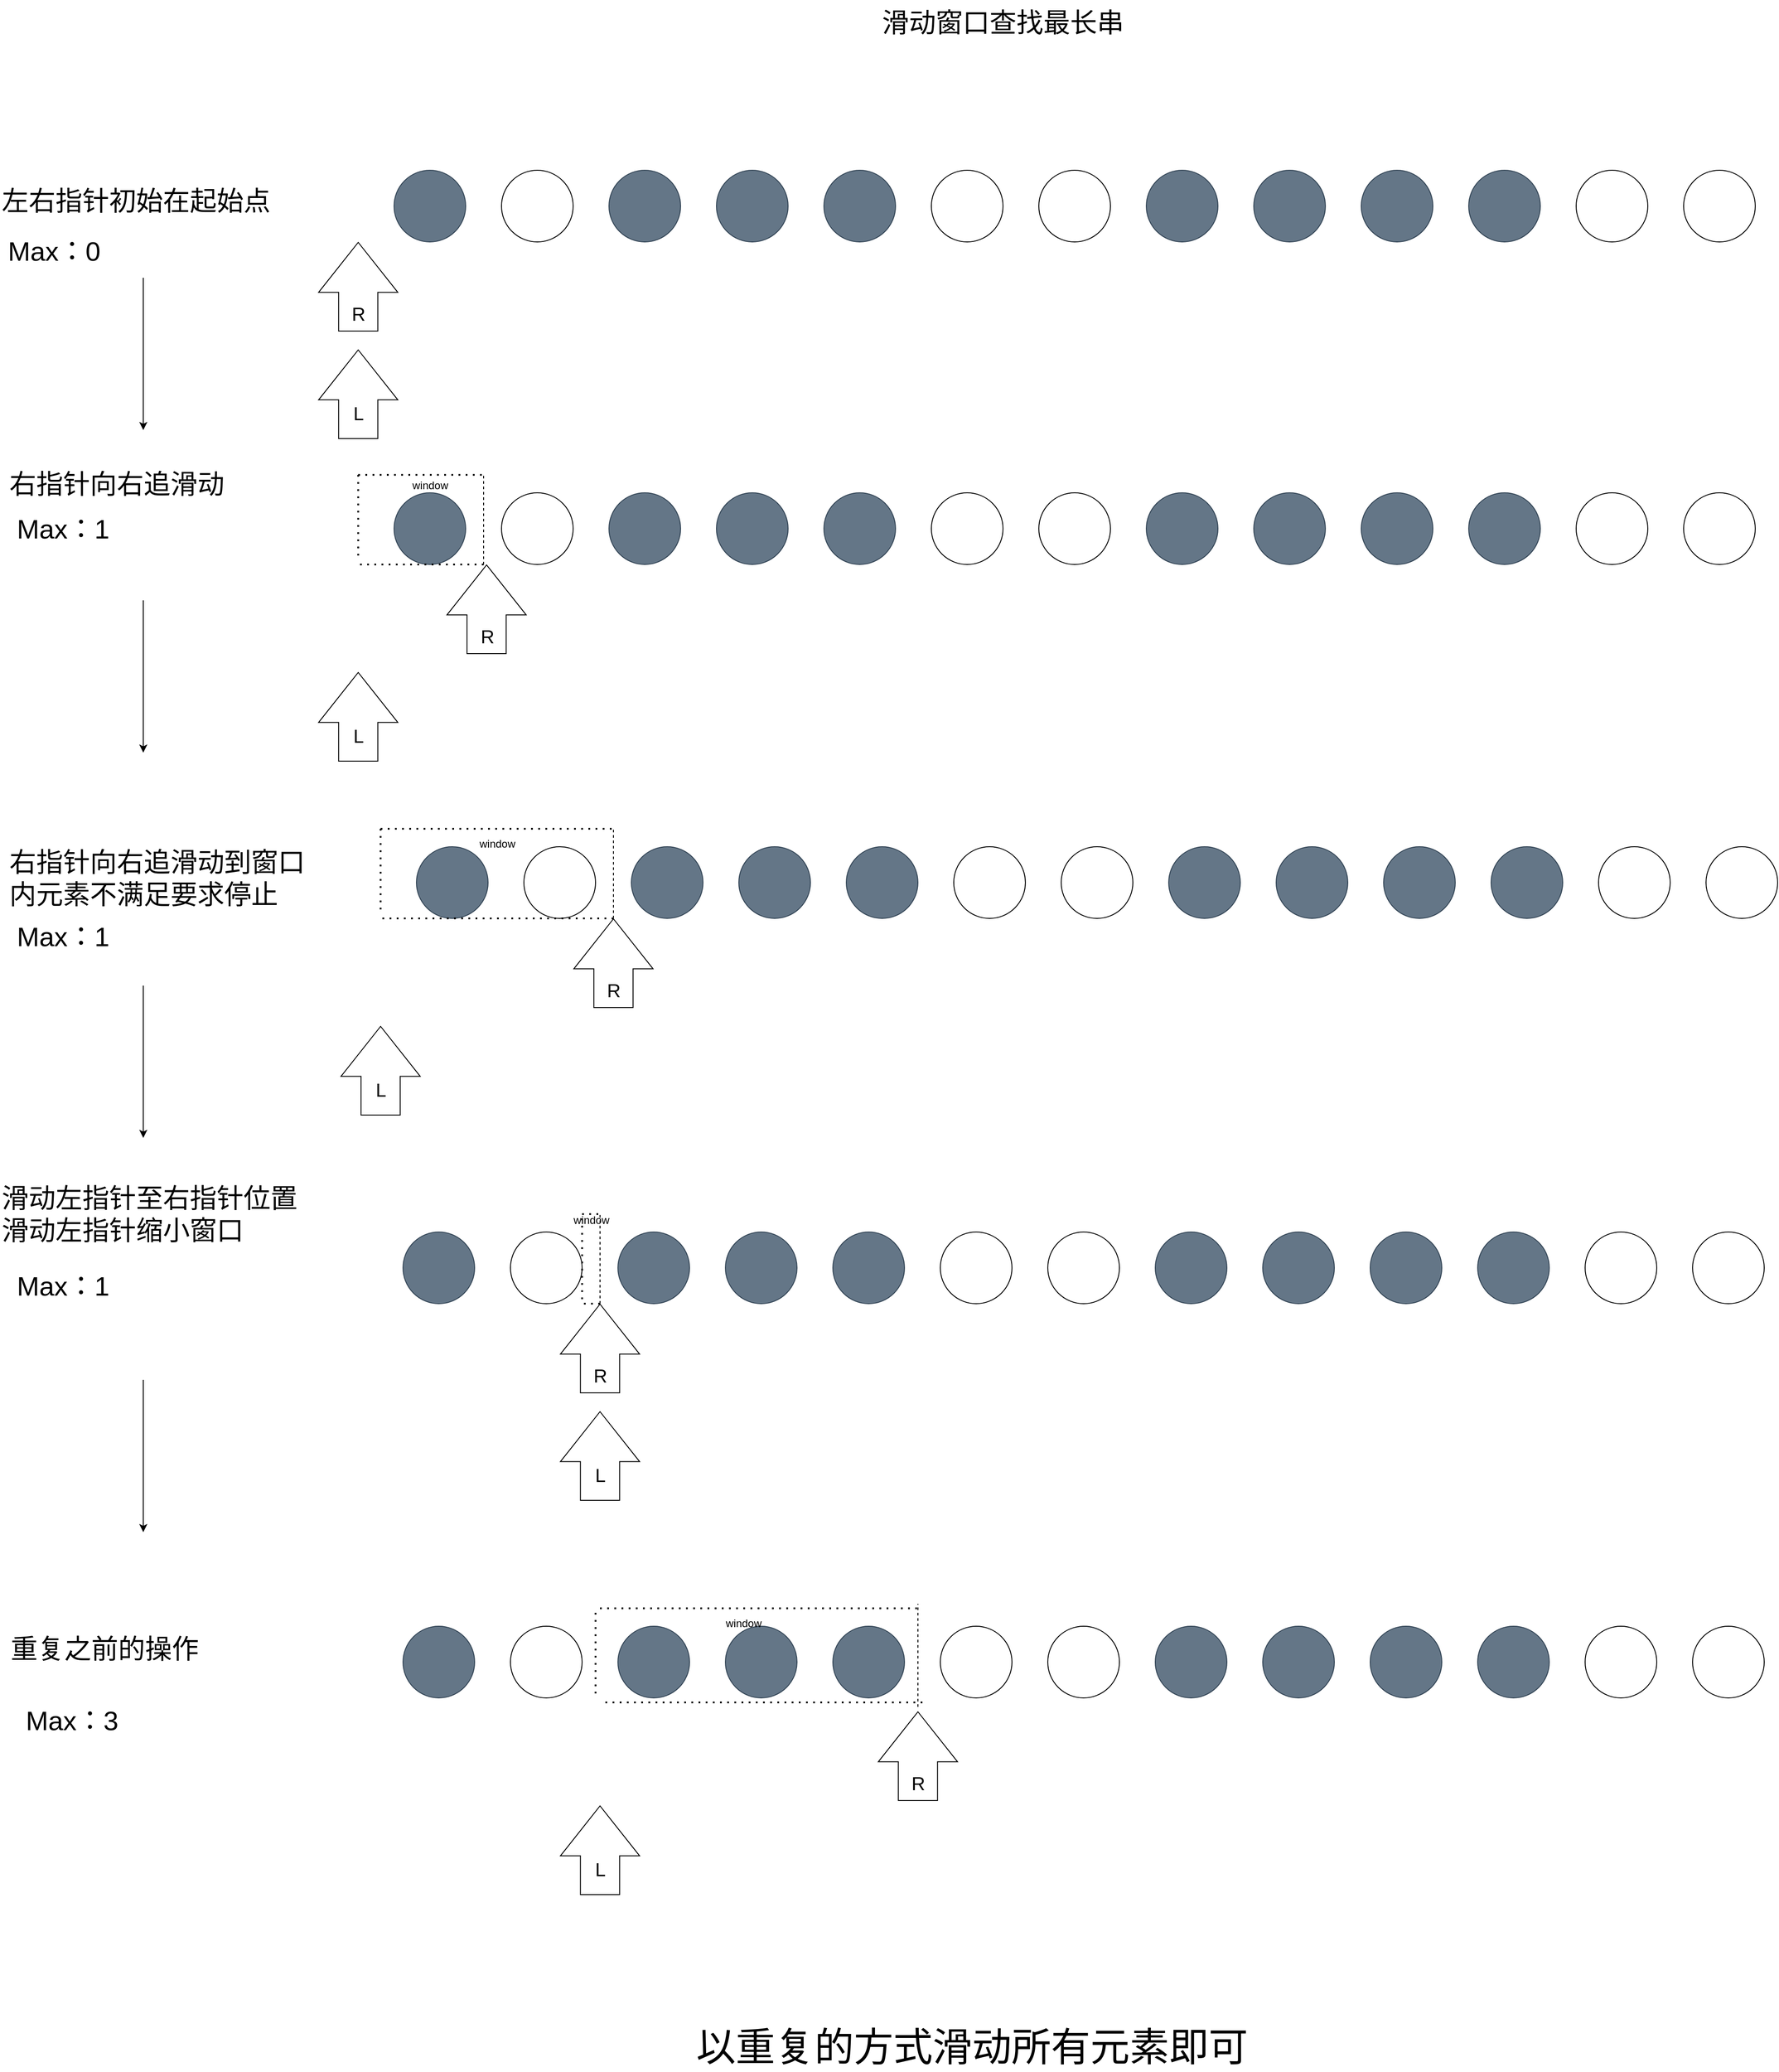 <mxfile version="16.0.2" type="device"><diagram id="3_YQKsYJFWFCqA-t2aoz" name="第 1 页"><mxGraphModel dx="4691" dy="2046" grid="1" gridSize="10" guides="1" tooltips="1" connect="1" arrows="1" fold="1" page="0" pageScale="1" pageWidth="1169" pageHeight="827" math="0" shadow="0"><root><mxCell id="0"/><mxCell id="1" parent="0"/><mxCell id="ELsLcTUJhFdFupMwtiax-1" value="" style="ellipse;whiteSpace=wrap;html=1;aspect=fixed;fillColor=#647687;fontColor=#ffffff;strokeColor=#314354;" parent="1" vertex="1"><mxGeometry x="280" y="280" width="80" height="80" as="geometry"/></mxCell><mxCell id="ELsLcTUJhFdFupMwtiax-2" value="" style="ellipse;whiteSpace=wrap;html=1;aspect=fixed;" parent="1" vertex="1"><mxGeometry x="400" y="280" width="80" height="80" as="geometry"/></mxCell><mxCell id="ELsLcTUJhFdFupMwtiax-3" value="" style="ellipse;whiteSpace=wrap;html=1;aspect=fixed;fillColor=#647687;fontColor=#ffffff;strokeColor=#314354;" parent="1" vertex="1"><mxGeometry x="1360" y="280" width="80" height="80" as="geometry"/></mxCell><mxCell id="ELsLcTUJhFdFupMwtiax-4" value="" style="ellipse;whiteSpace=wrap;html=1;aspect=fixed;fillColor=#647687;fontColor=#ffffff;strokeColor=#314354;" parent="1" vertex="1"><mxGeometry x="1240" y="280" width="80" height="80" as="geometry"/></mxCell><mxCell id="ELsLcTUJhFdFupMwtiax-5" value="" style="ellipse;whiteSpace=wrap;html=1;aspect=fixed;fillColor=#647687;fontColor=#ffffff;strokeColor=#314354;" parent="1" vertex="1"><mxGeometry x="1120" y="280" width="80" height="80" as="geometry"/></mxCell><mxCell id="ELsLcTUJhFdFupMwtiax-6" value="" style="ellipse;whiteSpace=wrap;html=1;aspect=fixed;" parent="1" vertex="1"><mxGeometry x="1000" y="280" width="80" height="80" as="geometry"/></mxCell><mxCell id="ELsLcTUJhFdFupMwtiax-7" value="" style="ellipse;whiteSpace=wrap;html=1;aspect=fixed;" parent="1" vertex="1"><mxGeometry x="880" y="280" width="80" height="80" as="geometry"/></mxCell><mxCell id="ELsLcTUJhFdFupMwtiax-8" value="" style="ellipse;whiteSpace=wrap;html=1;aspect=fixed;fillColor=#647687;fontColor=#ffffff;strokeColor=#314354;" parent="1" vertex="1"><mxGeometry x="760" y="280" width="80" height="80" as="geometry"/></mxCell><mxCell id="ELsLcTUJhFdFupMwtiax-9" value="" style="ellipse;whiteSpace=wrap;html=1;aspect=fixed;fillColor=#647687;fontColor=#ffffff;strokeColor=#314354;" parent="1" vertex="1"><mxGeometry x="640" y="280" width="80" height="80" as="geometry"/></mxCell><mxCell id="ELsLcTUJhFdFupMwtiax-10" value="" style="ellipse;whiteSpace=wrap;html=1;aspect=fixed;fillColor=#647687;fontColor=#ffffff;strokeColor=#314354;" parent="1" vertex="1"><mxGeometry x="520" y="280" width="80" height="80" as="geometry"/></mxCell><mxCell id="ELsLcTUJhFdFupMwtiax-11" value="" style="ellipse;whiteSpace=wrap;html=1;aspect=fixed;" parent="1" vertex="1"><mxGeometry x="1720" y="280" width="80" height="80" as="geometry"/></mxCell><mxCell id="ELsLcTUJhFdFupMwtiax-12" value="" style="ellipse;whiteSpace=wrap;html=1;aspect=fixed;" parent="1" vertex="1"><mxGeometry x="1600" y="280" width="80" height="80" as="geometry"/></mxCell><mxCell id="ELsLcTUJhFdFupMwtiax-13" value="" style="ellipse;whiteSpace=wrap;html=1;aspect=fixed;fillColor=#647687;fontColor=#ffffff;strokeColor=#314354;" parent="1" vertex="1"><mxGeometry x="1480" y="280" width="80" height="80" as="geometry"/></mxCell><mxCell id="ELsLcTUJhFdFupMwtiax-15" value="" style="shape=flexArrow;endArrow=classic;html=1;rounded=0;" parent="1" edge="1"><mxGeometry width="50" height="50" relative="1" as="geometry"><mxPoint x="400" y="630" as="sourcePoint"/><mxPoint x="400" y="630" as="targetPoint"/></mxGeometry></mxCell><mxCell id="ELsLcTUJhFdFupMwtiax-17" value="" style="shape=flexArrow;endArrow=classic;html=1;rounded=0;endWidth=43.718;endSize=18.267;width=43.75;" parent="1" edge="1"><mxGeometry width="50" height="50" relative="1" as="geometry"><mxPoint x="240" y="580" as="sourcePoint"/><mxPoint x="240" y="480" as="targetPoint"/></mxGeometry></mxCell><mxCell id="ELsLcTUJhFdFupMwtiax-21" value="L" style="edgeLabel;html=1;align=center;verticalAlign=middle;resizable=0;points=[];fontSize=21;" parent="ELsLcTUJhFdFupMwtiax-17" vertex="1" connectable="0"><mxGeometry x="0.105" y="10" relative="1" as="geometry"><mxPoint x="10" y="26" as="offset"/></mxGeometry></mxCell><mxCell id="ELsLcTUJhFdFupMwtiax-18" value="" style="shape=flexArrow;endArrow=classic;html=1;rounded=0;endWidth=43.718;endSize=18.267;width=43.75;" parent="1" edge="1"><mxGeometry width="50" height="50" relative="1" as="geometry"><mxPoint x="240" y="460.0" as="sourcePoint"/><mxPoint x="240" y="360.0" as="targetPoint"/></mxGeometry></mxCell><mxCell id="ELsLcTUJhFdFupMwtiax-22" value="R" style="edgeLabel;html=1;align=center;verticalAlign=middle;resizable=0;points=[];fontSize=21;" parent="ELsLcTUJhFdFupMwtiax-18" vertex="1" connectable="0"><mxGeometry x="-0.169" y="2" relative="1" as="geometry"><mxPoint x="2" y="21" as="offset"/></mxGeometry></mxCell><mxCell id="ELsLcTUJhFdFupMwtiax-23" value="&lt;font style=&quot;font-size: 30px&quot;&gt;滑动窗口查找最长串&lt;/font&gt;" style="text;html=1;strokeColor=none;fillColor=none;align=center;verticalAlign=middle;whiteSpace=wrap;rounded=0;fontSize=21;" parent="1" vertex="1"><mxGeometry x="750" y="90" width="420" height="50" as="geometry"/></mxCell><mxCell id="ELsLcTUJhFdFupMwtiax-24" value="Max：0" style="text;html=1;align=center;verticalAlign=middle;resizable=0;points=[];autosize=1;strokeColor=none;fillColor=none;fontSize=30;" parent="1" vertex="1"><mxGeometry x="-160" y="350" width="120" height="40" as="geometry"/></mxCell><mxCell id="ELsLcTUJhFdFupMwtiax-25" value="" style="ellipse;whiteSpace=wrap;html=1;aspect=fixed;fillColor=#647687;fontColor=#ffffff;strokeColor=#314354;" parent="1" vertex="1"><mxGeometry x="280" y="640" width="80" height="80" as="geometry"/></mxCell><mxCell id="ELsLcTUJhFdFupMwtiax-26" value="" style="ellipse;whiteSpace=wrap;html=1;aspect=fixed;" parent="1" vertex="1"><mxGeometry x="400" y="640" width="80" height="80" as="geometry"/></mxCell><mxCell id="ELsLcTUJhFdFupMwtiax-27" value="" style="ellipse;whiteSpace=wrap;html=1;aspect=fixed;fillColor=#647687;fontColor=#ffffff;strokeColor=#314354;" parent="1" vertex="1"><mxGeometry x="1360" y="640" width="80" height="80" as="geometry"/></mxCell><mxCell id="ELsLcTUJhFdFupMwtiax-28" value="" style="ellipse;whiteSpace=wrap;html=1;aspect=fixed;fillColor=#647687;fontColor=#ffffff;strokeColor=#314354;" parent="1" vertex="1"><mxGeometry x="1240" y="640" width="80" height="80" as="geometry"/></mxCell><mxCell id="ELsLcTUJhFdFupMwtiax-29" value="" style="ellipse;whiteSpace=wrap;html=1;aspect=fixed;fillColor=#647687;fontColor=#ffffff;strokeColor=#314354;" parent="1" vertex="1"><mxGeometry x="1120" y="640" width="80" height="80" as="geometry"/></mxCell><mxCell id="ELsLcTUJhFdFupMwtiax-30" value="" style="ellipse;whiteSpace=wrap;html=1;aspect=fixed;" parent="1" vertex="1"><mxGeometry x="1000" y="640" width="80" height="80" as="geometry"/></mxCell><mxCell id="ELsLcTUJhFdFupMwtiax-31" value="" style="ellipse;whiteSpace=wrap;html=1;aspect=fixed;" parent="1" vertex="1"><mxGeometry x="880" y="640" width="80" height="80" as="geometry"/></mxCell><mxCell id="ELsLcTUJhFdFupMwtiax-32" value="" style="ellipse;whiteSpace=wrap;html=1;aspect=fixed;fillColor=#647687;fontColor=#ffffff;strokeColor=#314354;" parent="1" vertex="1"><mxGeometry x="760" y="640" width="80" height="80" as="geometry"/></mxCell><mxCell id="ELsLcTUJhFdFupMwtiax-33" value="" style="ellipse;whiteSpace=wrap;html=1;aspect=fixed;fillColor=#647687;fontColor=#ffffff;strokeColor=#314354;" parent="1" vertex="1"><mxGeometry x="640" y="640" width="80" height="80" as="geometry"/></mxCell><mxCell id="ELsLcTUJhFdFupMwtiax-34" value="" style="ellipse;whiteSpace=wrap;html=1;aspect=fixed;fillColor=#647687;fontColor=#ffffff;strokeColor=#314354;" parent="1" vertex="1"><mxGeometry x="520" y="640" width="80" height="80" as="geometry"/></mxCell><mxCell id="ELsLcTUJhFdFupMwtiax-35" value="" style="ellipse;whiteSpace=wrap;html=1;aspect=fixed;" parent="1" vertex="1"><mxGeometry x="1720" y="640" width="80" height="80" as="geometry"/></mxCell><mxCell id="ELsLcTUJhFdFupMwtiax-36" value="" style="ellipse;whiteSpace=wrap;html=1;aspect=fixed;" parent="1" vertex="1"><mxGeometry x="1600" y="640" width="80" height="80" as="geometry"/></mxCell><mxCell id="ELsLcTUJhFdFupMwtiax-37" value="" style="ellipse;whiteSpace=wrap;html=1;aspect=fixed;fillColor=#647687;fontColor=#ffffff;strokeColor=#314354;" parent="1" vertex="1"><mxGeometry x="1480" y="640" width="80" height="80" as="geometry"/></mxCell><mxCell id="ELsLcTUJhFdFupMwtiax-38" value="" style="shape=flexArrow;endArrow=classic;html=1;rounded=0;" parent="1" edge="1"><mxGeometry width="50" height="50" relative="1" as="geometry"><mxPoint x="400" y="950" as="sourcePoint"/><mxPoint x="400" y="950" as="targetPoint"/></mxGeometry></mxCell><mxCell id="ELsLcTUJhFdFupMwtiax-39" value="" style="shape=flexArrow;endArrow=classic;html=1;rounded=0;endWidth=43.718;endSize=18.267;width=43.75;" parent="1" edge="1"><mxGeometry width="50" height="50" relative="1" as="geometry"><mxPoint x="240" y="940" as="sourcePoint"/><mxPoint x="240" y="840" as="targetPoint"/></mxGeometry></mxCell><mxCell id="ELsLcTUJhFdFupMwtiax-40" value="L" style="edgeLabel;html=1;align=center;verticalAlign=middle;resizable=0;points=[];fontSize=21;" parent="ELsLcTUJhFdFupMwtiax-39" vertex="1" connectable="0"><mxGeometry x="0.105" y="10" relative="1" as="geometry"><mxPoint x="10" y="26" as="offset"/></mxGeometry></mxCell><mxCell id="ELsLcTUJhFdFupMwtiax-41" value="" style="shape=flexArrow;endArrow=classic;html=1;rounded=0;endWidth=43.718;endSize=18.267;width=43.75;" parent="1" edge="1"><mxGeometry width="50" height="50" relative="1" as="geometry"><mxPoint x="383.33" y="820" as="sourcePoint"/><mxPoint x="383.33" y="720" as="targetPoint"/></mxGeometry></mxCell><mxCell id="ELsLcTUJhFdFupMwtiax-42" value="R" style="edgeLabel;html=1;align=center;verticalAlign=middle;resizable=0;points=[];fontSize=21;" parent="ELsLcTUJhFdFupMwtiax-41" vertex="1" connectable="0"><mxGeometry x="-0.169" y="2" relative="1" as="geometry"><mxPoint x="2" y="21" as="offset"/></mxGeometry></mxCell><mxCell id="ELsLcTUJhFdFupMwtiax-43" value="Max：1" style="text;html=1;align=center;verticalAlign=middle;resizable=0;points=[];autosize=1;strokeColor=none;fillColor=none;fontSize=30;" parent="1" vertex="1"><mxGeometry x="-150" y="660" width="120" height="40" as="geometry"/></mxCell><mxCell id="ELsLcTUJhFdFupMwtiax-50" value="" style="endArrow=none;dashed=1;html=1;dashPattern=1 3;strokeWidth=2;rounded=0;fontSize=30;" parent="1" edge="1"><mxGeometry width="50" height="50" relative="1" as="geometry"><mxPoint x="240" y="620" as="sourcePoint"/><mxPoint x="380" y="620" as="targetPoint"/></mxGeometry></mxCell><mxCell id="ELsLcTUJhFdFupMwtiax-51" value="" style="endArrow=none;dashed=1;html=1;rounded=0;fontSize=30;" parent="1" edge="1"><mxGeometry width="50" height="50" relative="1" as="geometry"><mxPoint x="380" y="720" as="sourcePoint"/><mxPoint x="380" y="620" as="targetPoint"/><Array as="points"><mxPoint x="380" y="680"/></Array></mxGeometry></mxCell><mxCell id="ELsLcTUJhFdFupMwtiax-52" value="" style="endArrow=none;dashed=1;html=1;dashPattern=1 3;strokeWidth=2;rounded=0;fontSize=30;" parent="1" edge="1"><mxGeometry width="50" height="50" relative="1" as="geometry"><mxPoint x="240" y="710" as="sourcePoint"/><mxPoint x="240" y="620" as="targetPoint"/></mxGeometry></mxCell><mxCell id="ELsLcTUJhFdFupMwtiax-53" value="" style="endArrow=none;dashed=1;html=1;dashPattern=1 3;strokeWidth=2;rounded=0;fontSize=30;" parent="1" edge="1"><mxGeometry width="50" height="50" relative="1" as="geometry"><mxPoint x="380" y="720" as="sourcePoint"/><mxPoint x="240" y="720" as="targetPoint"/></mxGeometry></mxCell><mxCell id="ELsLcTUJhFdFupMwtiax-54" value="&lt;font style=&quot;font-size: 12px&quot;&gt;window&lt;/font&gt;" style="text;html=1;align=center;verticalAlign=middle;resizable=0;points=[];autosize=1;strokeColor=none;fillColor=none;fontSize=30;" parent="1" vertex="1"><mxGeometry x="290" y="600" width="60" height="50" as="geometry"/></mxCell><mxCell id="ELsLcTUJhFdFupMwtiax-105" value="" style="shape=flexArrow;endArrow=classic;html=1;rounded=0;" parent="1" edge="1"><mxGeometry width="50" height="50" relative="1" as="geometry"><mxPoint x="425" y="1025" as="sourcePoint"/><mxPoint x="425" y="1025" as="targetPoint"/></mxGeometry></mxCell><mxCell id="ELsLcTUJhFdFupMwtiax-106" value="" style="ellipse;whiteSpace=wrap;html=1;aspect=fixed;fillColor=#647687;fontColor=#ffffff;strokeColor=#314354;" parent="1" vertex="1"><mxGeometry x="305" y="1035" width="80" height="80" as="geometry"/></mxCell><mxCell id="ELsLcTUJhFdFupMwtiax-107" value="" style="ellipse;whiteSpace=wrap;html=1;aspect=fixed;" parent="1" vertex="1"><mxGeometry x="425" y="1035" width="80" height="80" as="geometry"/></mxCell><mxCell id="ELsLcTUJhFdFupMwtiax-108" value="" style="ellipse;whiteSpace=wrap;html=1;aspect=fixed;fillColor=#647687;fontColor=#ffffff;strokeColor=#314354;" parent="1" vertex="1"><mxGeometry x="1385" y="1035" width="80" height="80" as="geometry"/></mxCell><mxCell id="ELsLcTUJhFdFupMwtiax-109" value="" style="ellipse;whiteSpace=wrap;html=1;aspect=fixed;fillColor=#647687;fontColor=#ffffff;strokeColor=#314354;" parent="1" vertex="1"><mxGeometry x="1265" y="1035" width="80" height="80" as="geometry"/></mxCell><mxCell id="ELsLcTUJhFdFupMwtiax-110" value="" style="ellipse;whiteSpace=wrap;html=1;aspect=fixed;fillColor=#647687;fontColor=#ffffff;strokeColor=#314354;" parent="1" vertex="1"><mxGeometry x="1145" y="1035" width="80" height="80" as="geometry"/></mxCell><mxCell id="ELsLcTUJhFdFupMwtiax-111" value="" style="ellipse;whiteSpace=wrap;html=1;aspect=fixed;" parent="1" vertex="1"><mxGeometry x="1025" y="1035" width="80" height="80" as="geometry"/></mxCell><mxCell id="ELsLcTUJhFdFupMwtiax-112" value="" style="ellipse;whiteSpace=wrap;html=1;aspect=fixed;" parent="1" vertex="1"><mxGeometry x="905" y="1035" width="80" height="80" as="geometry"/></mxCell><mxCell id="ELsLcTUJhFdFupMwtiax-113" value="" style="ellipse;whiteSpace=wrap;html=1;aspect=fixed;fillColor=#647687;fontColor=#ffffff;strokeColor=#314354;" parent="1" vertex="1"><mxGeometry x="785" y="1035" width="80" height="80" as="geometry"/></mxCell><mxCell id="ELsLcTUJhFdFupMwtiax-114" value="" style="ellipse;whiteSpace=wrap;html=1;aspect=fixed;fillColor=#647687;fontColor=#ffffff;strokeColor=#314354;" parent="1" vertex="1"><mxGeometry x="665" y="1035" width="80" height="80" as="geometry"/></mxCell><mxCell id="ELsLcTUJhFdFupMwtiax-115" value="" style="ellipse;whiteSpace=wrap;html=1;aspect=fixed;fillColor=#647687;fontColor=#ffffff;strokeColor=#314354;" parent="1" vertex="1"><mxGeometry x="545" y="1035" width="80" height="80" as="geometry"/></mxCell><mxCell id="ELsLcTUJhFdFupMwtiax-116" value="" style="ellipse;whiteSpace=wrap;html=1;aspect=fixed;" parent="1" vertex="1"><mxGeometry x="1745" y="1035" width="80" height="80" as="geometry"/></mxCell><mxCell id="ELsLcTUJhFdFupMwtiax-117" value="" style="ellipse;whiteSpace=wrap;html=1;aspect=fixed;" parent="1" vertex="1"><mxGeometry x="1625" y="1035" width="80" height="80" as="geometry"/></mxCell><mxCell id="ELsLcTUJhFdFupMwtiax-118" value="" style="ellipse;whiteSpace=wrap;html=1;aspect=fixed;fillColor=#647687;fontColor=#ffffff;strokeColor=#314354;" parent="1" vertex="1"><mxGeometry x="1505" y="1035" width="80" height="80" as="geometry"/></mxCell><mxCell id="ELsLcTUJhFdFupMwtiax-119" value="" style="shape=flexArrow;endArrow=classic;html=1;rounded=0;" parent="1" edge="1"><mxGeometry width="50" height="50" relative="1" as="geometry"><mxPoint x="425" y="1345" as="sourcePoint"/><mxPoint x="425" y="1345" as="targetPoint"/></mxGeometry></mxCell><mxCell id="ELsLcTUJhFdFupMwtiax-120" value="" style="shape=flexArrow;endArrow=classic;html=1;rounded=0;endWidth=43.718;endSize=18.267;width=43.75;" parent="1" edge="1"><mxGeometry width="50" height="50" relative="1" as="geometry"><mxPoint x="265" y="1335" as="sourcePoint"/><mxPoint x="265" y="1235" as="targetPoint"/></mxGeometry></mxCell><mxCell id="ELsLcTUJhFdFupMwtiax-121" value="L" style="edgeLabel;html=1;align=center;verticalAlign=middle;resizable=0;points=[];fontSize=21;" parent="ELsLcTUJhFdFupMwtiax-120" vertex="1" connectable="0"><mxGeometry x="0.105" y="10" relative="1" as="geometry"><mxPoint x="10" y="26" as="offset"/></mxGeometry></mxCell><mxCell id="ELsLcTUJhFdFupMwtiax-122" value="" style="shape=flexArrow;endArrow=classic;html=1;rounded=0;endWidth=43.718;endSize=18.267;width=43.75;" parent="1" edge="1"><mxGeometry width="50" height="50" relative="1" as="geometry"><mxPoint x="525" y="1215" as="sourcePoint"/><mxPoint x="525" y="1115" as="targetPoint"/></mxGeometry></mxCell><mxCell id="ELsLcTUJhFdFupMwtiax-123" value="R" style="edgeLabel;html=1;align=center;verticalAlign=middle;resizable=0;points=[];fontSize=21;" parent="ELsLcTUJhFdFupMwtiax-122" vertex="1" connectable="0"><mxGeometry x="-0.169" y="2" relative="1" as="geometry"><mxPoint x="2" y="21" as="offset"/></mxGeometry></mxCell><mxCell id="ELsLcTUJhFdFupMwtiax-124" value="Max：1" style="text;html=1;align=center;verticalAlign=middle;resizable=0;points=[];autosize=1;strokeColor=none;fillColor=none;fontSize=30;" parent="1" vertex="1"><mxGeometry x="-150" y="1115" width="120" height="40" as="geometry"/></mxCell><mxCell id="ELsLcTUJhFdFupMwtiax-125" value="" style="endArrow=none;dashed=1;html=1;dashPattern=1 3;strokeWidth=2;rounded=0;fontSize=30;" parent="1" edge="1"><mxGeometry width="50" height="50" relative="1" as="geometry"><mxPoint x="265" y="1015" as="sourcePoint"/><mxPoint x="525" y="1015" as="targetPoint"/></mxGeometry></mxCell><mxCell id="ELsLcTUJhFdFupMwtiax-126" value="" style="endArrow=none;dashed=1;html=1;rounded=0;fontSize=30;" parent="1" edge="1"><mxGeometry width="50" height="50" relative="1" as="geometry"><mxPoint x="525" y="1115" as="sourcePoint"/><mxPoint x="525" y="1015" as="targetPoint"/></mxGeometry></mxCell><mxCell id="ELsLcTUJhFdFupMwtiax-127" value="" style="endArrow=none;dashed=1;html=1;dashPattern=1 3;strokeWidth=2;rounded=0;fontSize=30;" parent="1" edge="1"><mxGeometry width="50" height="50" relative="1" as="geometry"><mxPoint x="265" y="1105" as="sourcePoint"/><mxPoint x="265" y="1015" as="targetPoint"/></mxGeometry></mxCell><mxCell id="ELsLcTUJhFdFupMwtiax-128" value="" style="endArrow=none;dashed=1;html=1;dashPattern=1 3;strokeWidth=2;rounded=0;fontSize=30;" parent="1" edge="1"><mxGeometry width="50" height="50" relative="1" as="geometry"><mxPoint x="525" y="1115" as="sourcePoint"/><mxPoint x="265" y="1115" as="targetPoint"/></mxGeometry></mxCell><mxCell id="ELsLcTUJhFdFupMwtiax-129" value="&lt;font style=&quot;font-size: 12px&quot;&gt;window&lt;/font&gt;" style="text;html=1;align=center;verticalAlign=middle;resizable=0;points=[];autosize=1;strokeColor=none;fillColor=none;fontSize=30;" parent="1" vertex="1"><mxGeometry x="365" y="1000" width="60" height="50" as="geometry"/></mxCell><mxCell id="ELsLcTUJhFdFupMwtiax-130" value="" style="shape=flexArrow;endArrow=classic;html=1;rounded=0;" parent="1" edge="1"><mxGeometry width="50" height="50" relative="1" as="geometry"><mxPoint x="410" y="1455" as="sourcePoint"/><mxPoint x="410" y="1455" as="targetPoint"/></mxGeometry></mxCell><mxCell id="ELsLcTUJhFdFupMwtiax-131" value="" style="ellipse;whiteSpace=wrap;html=1;aspect=fixed;fillColor=#647687;fontColor=#ffffff;strokeColor=#314354;" parent="1" vertex="1"><mxGeometry x="290" y="1465" width="80" height="80" as="geometry"/></mxCell><mxCell id="ELsLcTUJhFdFupMwtiax-132" value="" style="ellipse;whiteSpace=wrap;html=1;aspect=fixed;" parent="1" vertex="1"><mxGeometry x="410" y="1465" width="80" height="80" as="geometry"/></mxCell><mxCell id="ELsLcTUJhFdFupMwtiax-133" value="" style="ellipse;whiteSpace=wrap;html=1;aspect=fixed;fillColor=#647687;fontColor=#ffffff;strokeColor=#314354;" parent="1" vertex="1"><mxGeometry x="1370" y="1465" width="80" height="80" as="geometry"/></mxCell><mxCell id="ELsLcTUJhFdFupMwtiax-134" value="" style="ellipse;whiteSpace=wrap;html=1;aspect=fixed;fillColor=#647687;fontColor=#ffffff;strokeColor=#314354;" parent="1" vertex="1"><mxGeometry x="1250" y="1465" width="80" height="80" as="geometry"/></mxCell><mxCell id="ELsLcTUJhFdFupMwtiax-135" value="" style="ellipse;whiteSpace=wrap;html=1;aspect=fixed;fillColor=#647687;fontColor=#ffffff;strokeColor=#314354;" parent="1" vertex="1"><mxGeometry x="1130" y="1465" width="80" height="80" as="geometry"/></mxCell><mxCell id="ELsLcTUJhFdFupMwtiax-136" value="" style="ellipse;whiteSpace=wrap;html=1;aspect=fixed;" parent="1" vertex="1"><mxGeometry x="1010" y="1465" width="80" height="80" as="geometry"/></mxCell><mxCell id="ELsLcTUJhFdFupMwtiax-137" value="" style="ellipse;whiteSpace=wrap;html=1;aspect=fixed;" parent="1" vertex="1"><mxGeometry x="890" y="1465" width="80" height="80" as="geometry"/></mxCell><mxCell id="ELsLcTUJhFdFupMwtiax-138" value="" style="ellipse;whiteSpace=wrap;html=1;aspect=fixed;fillColor=#647687;fontColor=#ffffff;strokeColor=#314354;" parent="1" vertex="1"><mxGeometry x="770" y="1465" width="80" height="80" as="geometry"/></mxCell><mxCell id="ELsLcTUJhFdFupMwtiax-139" value="" style="ellipse;whiteSpace=wrap;html=1;aspect=fixed;fillColor=#647687;fontColor=#ffffff;strokeColor=#314354;" parent="1" vertex="1"><mxGeometry x="650" y="1465" width="80" height="80" as="geometry"/></mxCell><mxCell id="ELsLcTUJhFdFupMwtiax-140" value="" style="ellipse;whiteSpace=wrap;html=1;aspect=fixed;fillColor=#647687;fontColor=#ffffff;strokeColor=#314354;" parent="1" vertex="1"><mxGeometry x="530" y="1465" width="80" height="80" as="geometry"/></mxCell><mxCell id="ELsLcTUJhFdFupMwtiax-141" value="" style="ellipse;whiteSpace=wrap;html=1;aspect=fixed;" parent="1" vertex="1"><mxGeometry x="1730" y="1465" width="80" height="80" as="geometry"/></mxCell><mxCell id="ELsLcTUJhFdFupMwtiax-142" value="" style="ellipse;whiteSpace=wrap;html=1;aspect=fixed;" parent="1" vertex="1"><mxGeometry x="1610" y="1465" width="80" height="80" as="geometry"/></mxCell><mxCell id="ELsLcTUJhFdFupMwtiax-143" value="" style="ellipse;whiteSpace=wrap;html=1;aspect=fixed;fillColor=#647687;fontColor=#ffffff;strokeColor=#314354;" parent="1" vertex="1"><mxGeometry x="1490" y="1465" width="80" height="80" as="geometry"/></mxCell><mxCell id="ELsLcTUJhFdFupMwtiax-144" value="" style="shape=flexArrow;endArrow=classic;html=1;rounded=0;" parent="1" edge="1"><mxGeometry width="50" height="50" relative="1" as="geometry"><mxPoint x="410" y="1775" as="sourcePoint"/><mxPoint x="410" y="1775" as="targetPoint"/></mxGeometry></mxCell><mxCell id="ELsLcTUJhFdFupMwtiax-145" value="" style="shape=flexArrow;endArrow=classic;html=1;rounded=0;endWidth=43.718;endSize=18.267;width=43.75;" parent="1" edge="1"><mxGeometry width="50" height="50" relative="1" as="geometry"><mxPoint x="510" y="1765" as="sourcePoint"/><mxPoint x="510" y="1665" as="targetPoint"/></mxGeometry></mxCell><mxCell id="ELsLcTUJhFdFupMwtiax-146" value="L" style="edgeLabel;html=1;align=center;verticalAlign=middle;resizable=0;points=[];fontSize=21;" parent="ELsLcTUJhFdFupMwtiax-145" vertex="1" connectable="0"><mxGeometry x="0.105" y="10" relative="1" as="geometry"><mxPoint x="10" y="26" as="offset"/></mxGeometry></mxCell><mxCell id="ELsLcTUJhFdFupMwtiax-147" value="" style="shape=flexArrow;endArrow=classic;html=1;rounded=0;endWidth=43.718;endSize=18.267;width=43.75;" parent="1" edge="1"><mxGeometry width="50" height="50" relative="1" as="geometry"><mxPoint x="510" y="1645" as="sourcePoint"/><mxPoint x="510" y="1545" as="targetPoint"/></mxGeometry></mxCell><mxCell id="ELsLcTUJhFdFupMwtiax-148" value="R" style="edgeLabel;html=1;align=center;verticalAlign=middle;resizable=0;points=[];fontSize=21;" parent="ELsLcTUJhFdFupMwtiax-147" vertex="1" connectable="0"><mxGeometry x="-0.169" y="2" relative="1" as="geometry"><mxPoint x="2" y="21" as="offset"/></mxGeometry></mxCell><mxCell id="ELsLcTUJhFdFupMwtiax-149" value="Max：1" style="text;html=1;align=center;verticalAlign=middle;resizable=0;points=[];autosize=1;strokeColor=none;fillColor=none;fontSize=30;" parent="1" vertex="1"><mxGeometry x="-150" y="1505" width="120" height="40" as="geometry"/></mxCell><mxCell id="ELsLcTUJhFdFupMwtiax-150" value="" style="endArrow=none;dashed=1;html=1;dashPattern=1 3;strokeWidth=2;rounded=0;fontSize=30;" parent="1" edge="1"><mxGeometry width="50" height="50" relative="1" as="geometry"><mxPoint x="490" y="1445" as="sourcePoint"/><mxPoint x="510" y="1445" as="targetPoint"/></mxGeometry></mxCell><mxCell id="ELsLcTUJhFdFupMwtiax-151" value="" style="endArrow=none;dashed=1;html=1;rounded=0;fontSize=30;" parent="1" edge="1"><mxGeometry width="50" height="50" relative="1" as="geometry"><mxPoint x="510" y="1545" as="sourcePoint"/><mxPoint x="510" y="1445" as="targetPoint"/></mxGeometry></mxCell><mxCell id="ELsLcTUJhFdFupMwtiax-152" value="" style="endArrow=none;dashed=1;html=1;dashPattern=1 3;strokeWidth=2;rounded=0;fontSize=30;" parent="1" edge="1"><mxGeometry width="50" height="50" relative="1" as="geometry"><mxPoint x="490" y="1540" as="sourcePoint"/><mxPoint x="490" y="1450" as="targetPoint"/></mxGeometry></mxCell><mxCell id="ELsLcTUJhFdFupMwtiax-153" value="" style="endArrow=none;dashed=1;html=1;dashPattern=1 3;strokeWidth=2;rounded=0;fontSize=30;" parent="1" edge="1"><mxGeometry width="50" height="50" relative="1" as="geometry"><mxPoint x="510" y="1545" as="sourcePoint"/><mxPoint x="490" y="1545" as="targetPoint"/></mxGeometry></mxCell><mxCell id="ELsLcTUJhFdFupMwtiax-154" value="&lt;font style=&quot;font-size: 12px&quot;&gt;window&lt;/font&gt;" style="text;html=1;align=center;verticalAlign=middle;resizable=0;points=[];autosize=1;strokeColor=none;fillColor=none;fontSize=30;" parent="1" vertex="1"><mxGeometry x="470" y="1420" width="60" height="50" as="geometry"/></mxCell><mxCell id="ELsLcTUJhFdFupMwtiax-156" value="&lt;div style=&quot;text-align: center&quot;&gt;&lt;span style=&quot;font-size: 30px&quot;&gt;&lt;font face=&quot;helvetica&quot;&gt;左右指针初始在起始点&lt;/font&gt;&lt;/span&gt;&lt;/div&gt;" style="text;whiteSpace=wrap;html=1;fontSize=12;" parent="1" vertex="1"><mxGeometry x="-160" y="290" width="340" height="100" as="geometry"/></mxCell><mxCell id="ELsLcTUJhFdFupMwtiax-158" value="右指针向右追滑动" style="text;html=1;align=center;verticalAlign=middle;resizable=0;points=[];autosize=1;strokeColor=none;fillColor=none;fontSize=30;" parent="1" vertex="1"><mxGeometry x="-160" y="610" width="260" height="40" as="geometry"/></mxCell><mxCell id="ELsLcTUJhFdFupMwtiax-159" value="右指针向右追滑动到窗口&lt;br&gt;&lt;div style=&quot;text-align: left&quot;&gt;&lt;span&gt;内元素不满足要求停止&lt;/span&gt;&lt;/div&gt;" style="text;html=1;align=center;verticalAlign=middle;resizable=0;points=[];autosize=1;strokeColor=none;fillColor=none;fontSize=30;" parent="1" vertex="1"><mxGeometry x="-160" y="1030" width="350" height="80" as="geometry"/></mxCell><mxCell id="ELsLcTUJhFdFupMwtiax-161" value="滑动左指针至右指针位置&lt;br&gt;滑动左指针缩小窗口" style="text;html=1;align=left;verticalAlign=middle;resizable=0;points=[];autosize=1;strokeColor=none;fillColor=none;fontSize=30;" parent="1" vertex="1"><mxGeometry x="-160" y="1405" width="350" height="80" as="geometry"/></mxCell><mxCell id="ELsLcTUJhFdFupMwtiax-162" value="" style="endArrow=classic;html=1;rounded=0;fontSize=12;" parent="1" edge="1"><mxGeometry width="50" height="50" relative="1" as="geometry"><mxPoint y="400" as="sourcePoint"/><mxPoint y="570" as="targetPoint"/></mxGeometry></mxCell><mxCell id="ELsLcTUJhFdFupMwtiax-164" value="" style="endArrow=classic;html=1;rounded=0;fontSize=12;" parent="1" edge="1"><mxGeometry width="50" height="50" relative="1" as="geometry"><mxPoint y="760" as="sourcePoint"/><mxPoint y="930" as="targetPoint"/></mxGeometry></mxCell><mxCell id="ELsLcTUJhFdFupMwtiax-165" value="" style="endArrow=classic;html=1;rounded=0;fontSize=12;" parent="1" edge="1"><mxGeometry width="50" height="50" relative="1" as="geometry"><mxPoint y="1190" as="sourcePoint"/><mxPoint y="1360" as="targetPoint"/></mxGeometry></mxCell><mxCell id="ELsLcTUJhFdFupMwtiax-166" value="" style="shape=flexArrow;endArrow=classic;html=1;rounded=0;" parent="1" edge="1"><mxGeometry width="50" height="50" relative="1" as="geometry"><mxPoint x="410" y="1895" as="sourcePoint"/><mxPoint x="410" y="1895" as="targetPoint"/></mxGeometry></mxCell><mxCell id="ELsLcTUJhFdFupMwtiax-167" value="" style="ellipse;whiteSpace=wrap;html=1;aspect=fixed;fillColor=#647687;fontColor=#ffffff;strokeColor=#314354;" parent="1" vertex="1"><mxGeometry x="290" y="1905" width="80" height="80" as="geometry"/></mxCell><mxCell id="ELsLcTUJhFdFupMwtiax-168" value="" style="ellipse;whiteSpace=wrap;html=1;aspect=fixed;" parent="1" vertex="1"><mxGeometry x="410" y="1905" width="80" height="80" as="geometry"/></mxCell><mxCell id="ELsLcTUJhFdFupMwtiax-169" value="" style="ellipse;whiteSpace=wrap;html=1;aspect=fixed;fillColor=#647687;fontColor=#ffffff;strokeColor=#314354;" parent="1" vertex="1"><mxGeometry x="1370" y="1905" width="80" height="80" as="geometry"/></mxCell><mxCell id="ELsLcTUJhFdFupMwtiax-170" value="" style="ellipse;whiteSpace=wrap;html=1;aspect=fixed;fillColor=#647687;fontColor=#ffffff;strokeColor=#314354;" parent="1" vertex="1"><mxGeometry x="1250" y="1905" width="80" height="80" as="geometry"/></mxCell><mxCell id="ELsLcTUJhFdFupMwtiax-171" value="" style="ellipse;whiteSpace=wrap;html=1;aspect=fixed;fillColor=#647687;fontColor=#ffffff;strokeColor=#314354;" parent="1" vertex="1"><mxGeometry x="1130" y="1905" width="80" height="80" as="geometry"/></mxCell><mxCell id="ELsLcTUJhFdFupMwtiax-172" value="" style="ellipse;whiteSpace=wrap;html=1;aspect=fixed;" parent="1" vertex="1"><mxGeometry x="1010" y="1905" width="80" height="80" as="geometry"/></mxCell><mxCell id="ELsLcTUJhFdFupMwtiax-173" value="" style="ellipse;whiteSpace=wrap;html=1;aspect=fixed;" parent="1" vertex="1"><mxGeometry x="890" y="1905" width="80" height="80" as="geometry"/></mxCell><mxCell id="ELsLcTUJhFdFupMwtiax-174" value="" style="ellipse;whiteSpace=wrap;html=1;aspect=fixed;fillColor=#647687;fontColor=#ffffff;strokeColor=#314354;" parent="1" vertex="1"><mxGeometry x="770" y="1905" width="80" height="80" as="geometry"/></mxCell><mxCell id="ELsLcTUJhFdFupMwtiax-175" value="" style="ellipse;whiteSpace=wrap;html=1;aspect=fixed;fillColor=#647687;fontColor=#ffffff;strokeColor=#314354;" parent="1" vertex="1"><mxGeometry x="650" y="1905" width="80" height="80" as="geometry"/></mxCell><mxCell id="ELsLcTUJhFdFupMwtiax-176" value="" style="ellipse;whiteSpace=wrap;html=1;aspect=fixed;fillColor=#647687;fontColor=#ffffff;strokeColor=#314354;" parent="1" vertex="1"><mxGeometry x="530" y="1905" width="80" height="80" as="geometry"/></mxCell><mxCell id="ELsLcTUJhFdFupMwtiax-177" value="" style="ellipse;whiteSpace=wrap;html=1;aspect=fixed;" parent="1" vertex="1"><mxGeometry x="1730" y="1905" width="80" height="80" as="geometry"/></mxCell><mxCell id="ELsLcTUJhFdFupMwtiax-178" value="" style="ellipse;whiteSpace=wrap;html=1;aspect=fixed;" parent="1" vertex="1"><mxGeometry x="1610" y="1905" width="80" height="80" as="geometry"/></mxCell><mxCell id="ELsLcTUJhFdFupMwtiax-179" value="" style="ellipse;whiteSpace=wrap;html=1;aspect=fixed;fillColor=#647687;fontColor=#ffffff;strokeColor=#314354;" parent="1" vertex="1"><mxGeometry x="1490" y="1905" width="80" height="80" as="geometry"/></mxCell><mxCell id="ELsLcTUJhFdFupMwtiax-180" value="" style="shape=flexArrow;endArrow=classic;html=1;rounded=0;" parent="1" edge="1"><mxGeometry width="50" height="50" relative="1" as="geometry"><mxPoint x="410" y="2215" as="sourcePoint"/><mxPoint x="410" y="2215" as="targetPoint"/></mxGeometry></mxCell><mxCell id="ELsLcTUJhFdFupMwtiax-181" value="" style="shape=flexArrow;endArrow=classic;html=1;rounded=0;endWidth=43.718;endSize=18.267;width=43.75;" parent="1" edge="1"><mxGeometry width="50" height="50" relative="1" as="geometry"><mxPoint x="510" y="2205" as="sourcePoint"/><mxPoint x="510" y="2105" as="targetPoint"/></mxGeometry></mxCell><mxCell id="ELsLcTUJhFdFupMwtiax-182" value="L" style="edgeLabel;html=1;align=center;verticalAlign=middle;resizable=0;points=[];fontSize=21;" parent="ELsLcTUJhFdFupMwtiax-181" vertex="1" connectable="0"><mxGeometry x="0.105" y="10" relative="1" as="geometry"><mxPoint x="10" y="26" as="offset"/></mxGeometry></mxCell><mxCell id="ELsLcTUJhFdFupMwtiax-183" value="" style="shape=flexArrow;endArrow=classic;html=1;rounded=0;endWidth=43.718;endSize=18.267;width=43.75;" parent="1" edge="1"><mxGeometry width="50" height="50" relative="1" as="geometry"><mxPoint x="865" y="2100" as="sourcePoint"/><mxPoint x="865" y="2000" as="targetPoint"/></mxGeometry></mxCell><mxCell id="ELsLcTUJhFdFupMwtiax-184" value="R" style="edgeLabel;html=1;align=center;verticalAlign=middle;resizable=0;points=[];fontSize=21;" parent="ELsLcTUJhFdFupMwtiax-183" vertex="1" connectable="0"><mxGeometry x="-0.169" y="2" relative="1" as="geometry"><mxPoint x="2" y="21" as="offset"/></mxGeometry></mxCell><mxCell id="ELsLcTUJhFdFupMwtiax-185" value="" style="endArrow=none;dashed=1;html=1;dashPattern=1 3;strokeWidth=2;rounded=0;fontSize=30;" parent="1" edge="1"><mxGeometry width="50" height="50" relative="1" as="geometry"><mxPoint x="510" y="1885" as="sourcePoint"/><mxPoint x="870" y="1885" as="targetPoint"/></mxGeometry></mxCell><mxCell id="ELsLcTUJhFdFupMwtiax-186" value="" style="endArrow=none;dashed=1;html=1;rounded=0;fontSize=30;" parent="1" edge="1"><mxGeometry width="50" height="50" relative="1" as="geometry"><mxPoint x="865" y="1995" as="sourcePoint"/><mxPoint x="865" y="1880" as="targetPoint"/></mxGeometry></mxCell><mxCell id="ELsLcTUJhFdFupMwtiax-187" value="" style="endArrow=none;dashed=1;html=1;dashPattern=1 3;strokeWidth=2;rounded=0;fontSize=30;" parent="1" edge="1"><mxGeometry width="50" height="50" relative="1" as="geometry"><mxPoint x="505" y="1980" as="sourcePoint"/><mxPoint x="505" y="1890" as="targetPoint"/></mxGeometry></mxCell><mxCell id="ELsLcTUJhFdFupMwtiax-188" value="" style="endArrow=none;dashed=1;html=1;dashPattern=1 3;strokeWidth=2;rounded=0;fontSize=30;" parent="1" edge="1"><mxGeometry width="50" height="50" relative="1" as="geometry"><mxPoint x="870" y="1990" as="sourcePoint"/><mxPoint x="510" y="1990" as="targetPoint"/></mxGeometry></mxCell><mxCell id="ELsLcTUJhFdFupMwtiax-189" value="&lt;font style=&quot;font-size: 12px&quot;&gt;window&lt;/font&gt;" style="text;html=1;align=center;verticalAlign=middle;resizable=0;points=[];autosize=1;strokeColor=none;fillColor=none;fontSize=30;" parent="1" vertex="1"><mxGeometry x="640" y="1870" width="60" height="50" as="geometry"/></mxCell><mxCell id="ELsLcTUJhFdFupMwtiax-190" value="Max：3" style="text;html=1;align=center;verticalAlign=middle;resizable=0;points=[];autosize=1;strokeColor=none;fillColor=none;fontSize=30;" parent="1" vertex="1"><mxGeometry x="-140" y="1990" width="120" height="40" as="geometry"/></mxCell><mxCell id="ELsLcTUJhFdFupMwtiax-191" value="重复之前的操作" style="text;html=1;align=left;verticalAlign=middle;resizable=0;points=[];autosize=1;strokeColor=none;fillColor=none;fontSize=30;" parent="1" vertex="1"><mxGeometry x="-150" y="1910" width="230" height="40" as="geometry"/></mxCell><mxCell id="ELsLcTUJhFdFupMwtiax-192" value="" style="endArrow=classic;html=1;rounded=0;fontSize=12;" parent="1" edge="1"><mxGeometry width="50" height="50" relative="1" as="geometry"><mxPoint y="1630" as="sourcePoint"/><mxPoint y="1800" as="targetPoint"/></mxGeometry></mxCell><mxCell id="cMIjbtk-n-kkcmLQw-5m-1" value="&lt;font style=&quot;font-size: 44px&quot;&gt;以重复的方式滑动所有元素即可&lt;/font&gt;" style="text;html=1;align=center;verticalAlign=middle;resizable=0;points=[];autosize=1;strokeColor=none;fillColor=none;" vertex="1" parent="1"><mxGeometry x="610" y="2360" width="630" height="30" as="geometry"/></mxCell></root></mxGraphModel></diagram></mxfile>